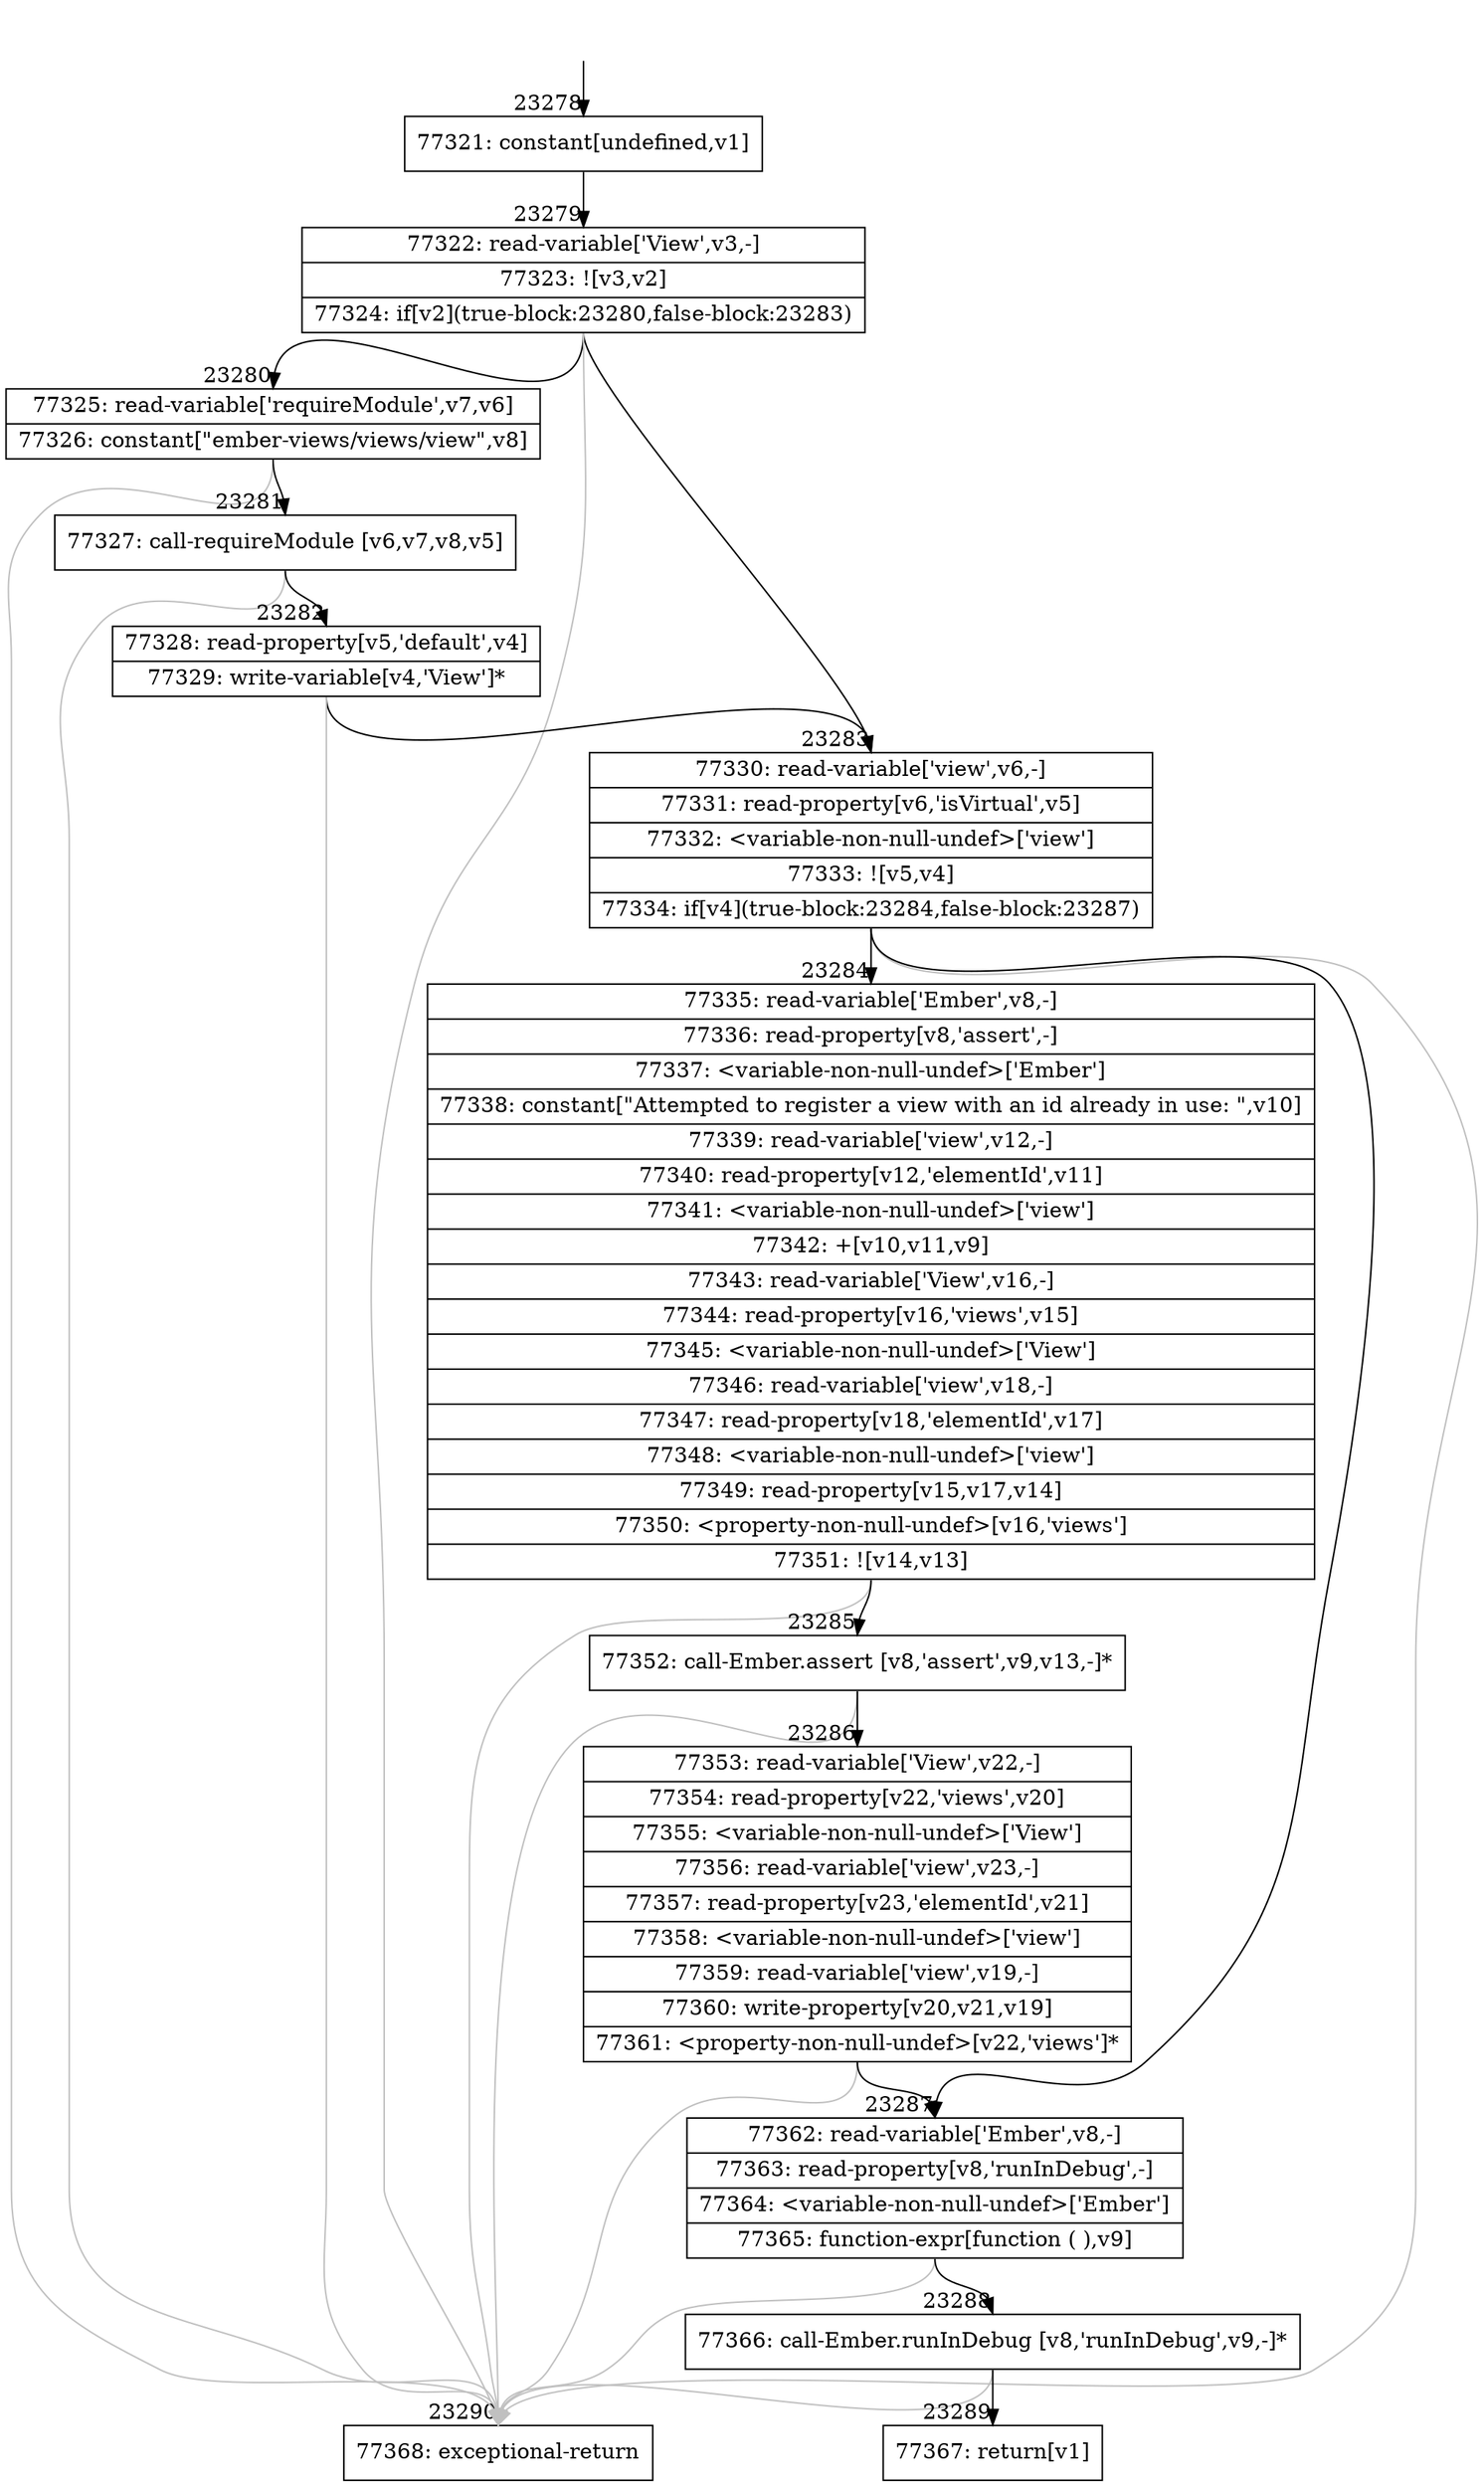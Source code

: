 digraph {
rankdir="TD"
BB_entry2032[shape=none,label=""];
BB_entry2032 -> BB23278 [tailport=s, headport=n, headlabel="    23278"]
BB23278 [shape=record label="{77321: constant[undefined,v1]}" ] 
BB23278 -> BB23279 [tailport=s, headport=n, headlabel="      23279"]
BB23279 [shape=record label="{77322: read-variable['View',v3,-]|77323: ![v3,v2]|77324: if[v2](true-block:23280,false-block:23283)}" ] 
BB23279 -> BB23280 [tailport=s, headport=n, headlabel="      23280"]
BB23279 -> BB23283 [tailport=s, headport=n, headlabel="      23283"]
BB23279 -> BB23290 [tailport=s, headport=n, color=gray, headlabel="      23290"]
BB23280 [shape=record label="{77325: read-variable['requireModule',v7,v6]|77326: constant[\"ember-views/views/view\",v8]}" ] 
BB23280 -> BB23281 [tailport=s, headport=n, headlabel="      23281"]
BB23280 -> BB23290 [tailport=s, headport=n, color=gray]
BB23281 [shape=record label="{77327: call-requireModule [v6,v7,v8,v5]}" ] 
BB23281 -> BB23282 [tailport=s, headport=n, headlabel="      23282"]
BB23281 -> BB23290 [tailport=s, headport=n, color=gray]
BB23282 [shape=record label="{77328: read-property[v5,'default',v4]|77329: write-variable[v4,'View']*}" ] 
BB23282 -> BB23283 [tailport=s, headport=n]
BB23282 -> BB23290 [tailport=s, headport=n, color=gray]
BB23283 [shape=record label="{77330: read-variable['view',v6,-]|77331: read-property[v6,'isVirtual',v5]|77332: \<variable-non-null-undef\>['view']|77333: ![v5,v4]|77334: if[v4](true-block:23284,false-block:23287)}" ] 
BB23283 -> BB23284 [tailport=s, headport=n, headlabel="      23284"]
BB23283 -> BB23287 [tailport=s, headport=n, headlabel="      23287"]
BB23283 -> BB23290 [tailport=s, headport=n, color=gray]
BB23284 [shape=record label="{77335: read-variable['Ember',v8,-]|77336: read-property[v8,'assert',-]|77337: \<variable-non-null-undef\>['Ember']|77338: constant[\"Attempted to register a view with an id already in use: \",v10]|77339: read-variable['view',v12,-]|77340: read-property[v12,'elementId',v11]|77341: \<variable-non-null-undef\>['view']|77342: +[v10,v11,v9]|77343: read-variable['View',v16,-]|77344: read-property[v16,'views',v15]|77345: \<variable-non-null-undef\>['View']|77346: read-variable['view',v18,-]|77347: read-property[v18,'elementId',v17]|77348: \<variable-non-null-undef\>['view']|77349: read-property[v15,v17,v14]|77350: \<property-non-null-undef\>[v16,'views']|77351: ![v14,v13]}" ] 
BB23284 -> BB23285 [tailport=s, headport=n, headlabel="      23285"]
BB23284 -> BB23290 [tailport=s, headport=n, color=gray]
BB23285 [shape=record label="{77352: call-Ember.assert [v8,'assert',v9,v13,-]*}" ] 
BB23285 -> BB23286 [tailport=s, headport=n, headlabel="      23286"]
BB23285 -> BB23290 [tailport=s, headport=n, color=gray]
BB23286 [shape=record label="{77353: read-variable['View',v22,-]|77354: read-property[v22,'views',v20]|77355: \<variable-non-null-undef\>['View']|77356: read-variable['view',v23,-]|77357: read-property[v23,'elementId',v21]|77358: \<variable-non-null-undef\>['view']|77359: read-variable['view',v19,-]|77360: write-property[v20,v21,v19]|77361: \<property-non-null-undef\>[v22,'views']*}" ] 
BB23286 -> BB23287 [tailport=s, headport=n]
BB23286 -> BB23290 [tailport=s, headport=n, color=gray]
BB23287 [shape=record label="{77362: read-variable['Ember',v8,-]|77363: read-property[v8,'runInDebug',-]|77364: \<variable-non-null-undef\>['Ember']|77365: function-expr[function ( ),v9]}" ] 
BB23287 -> BB23288 [tailport=s, headport=n, headlabel="      23288"]
BB23287 -> BB23290 [tailport=s, headport=n, color=gray]
BB23288 [shape=record label="{77366: call-Ember.runInDebug [v8,'runInDebug',v9,-]*}" ] 
BB23288 -> BB23289 [tailport=s, headport=n, headlabel="      23289"]
BB23288 -> BB23290 [tailport=s, headport=n, color=gray]
BB23289 [shape=record label="{77367: return[v1]}" ] 
BB23290 [shape=record label="{77368: exceptional-return}" ] 
//#$~ 43392
}

